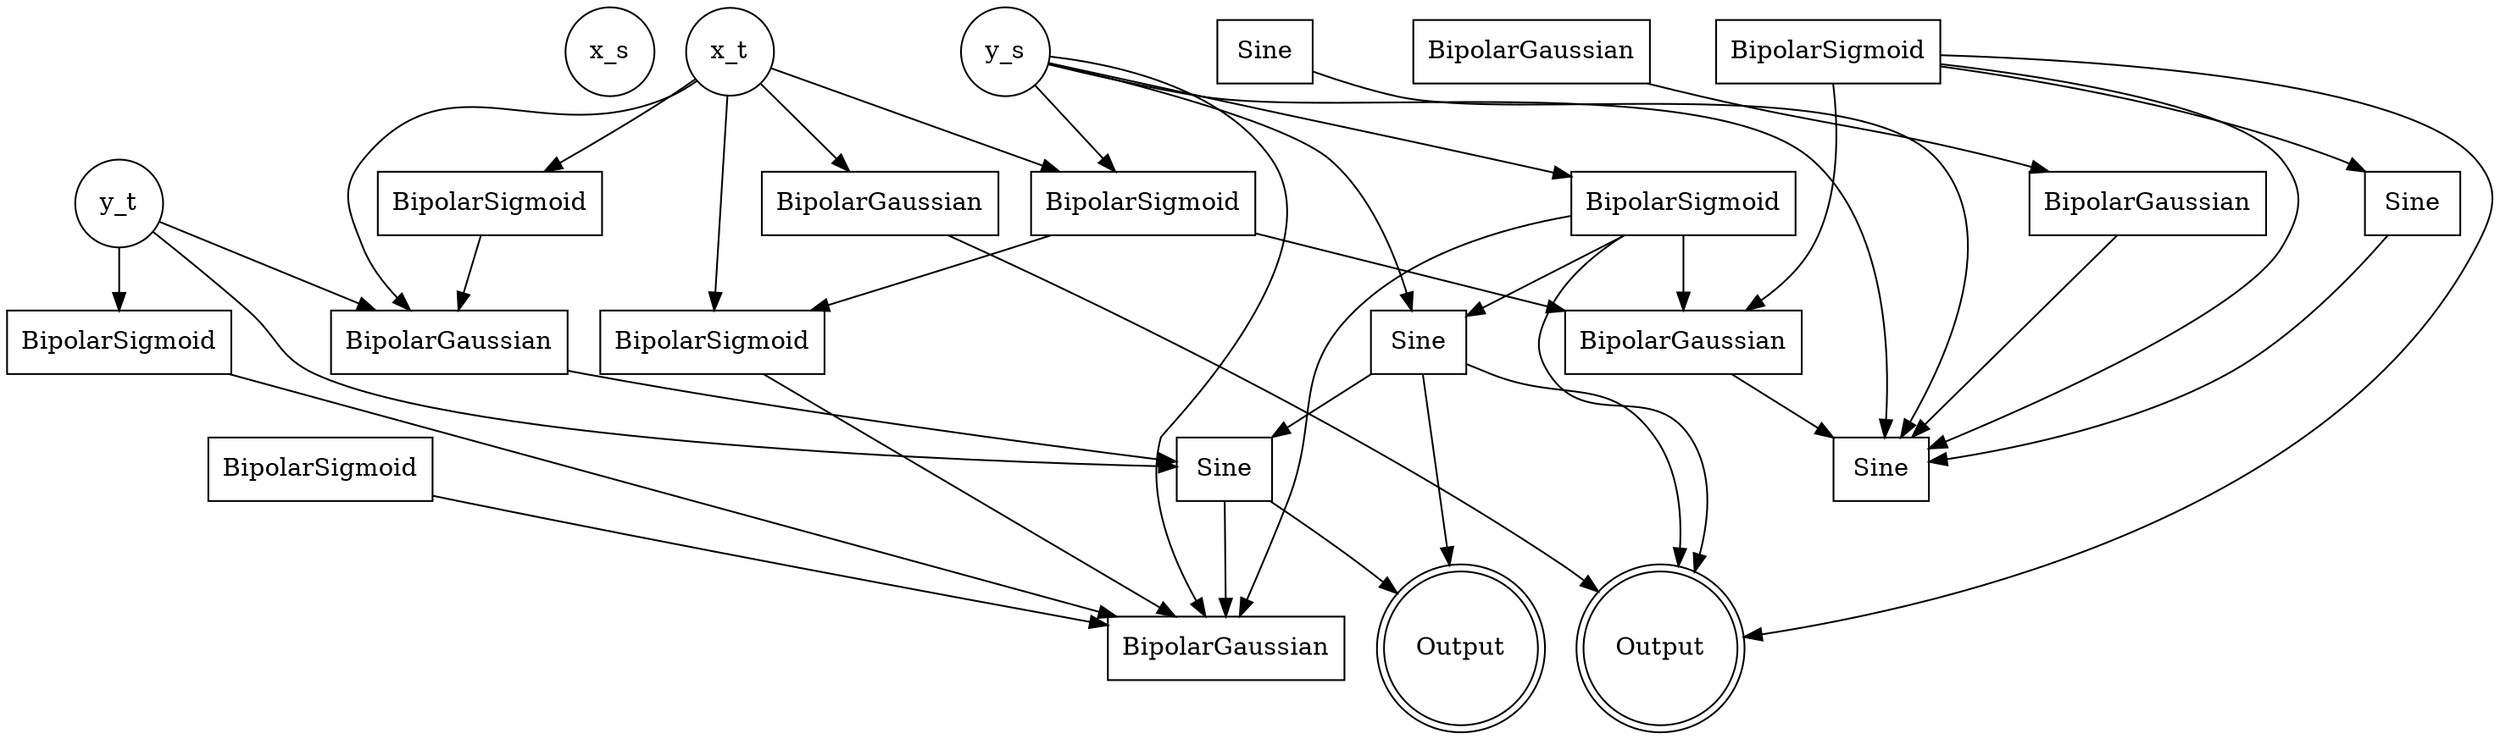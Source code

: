 digraph {
  0 [weight=0.0,shape=circle,label="x_s"];
  1 [weight=0.0,shape=circle,label="y_s"];
  2 [weight=0.0,shape=circle,label="x_t"];
  3 [weight=0.0,shape=circle,label="y_t"];
  4 [weight=0.0,shape=doublecircle,label="Output"];
  5 [weight=0.0,shape=doublecircle,label="Output"];
  6 [weight=0.0,shape=box,label="BipolarGaussian"];
  7 [weight=0.0,shape=box,label="BipolarSigmoid"];
  8 [weight=0.0,shape=box,label="Sine"];
  9 [weight=0.0,shape=box,label="BipolarSigmoid"];
  10 [weight=0.0,shape=box,label="BipolarGaussian"];
  11 [weight=0.0,shape=box,label="Sine"];
  12 [weight=0.0,shape=box,label="BipolarGaussian"];
  13 [weight=0.0,shape=box,label="Sine"];
  14 [weight=0.0,shape=box,label="BipolarSigmoid"];
  15 [weight=0.0,shape=box,label="Sine"];
  16 [weight=0.0,shape=box,label="BipolarSigmoid"];
  17 [weight=0.0,shape=box,label="BipolarGaussian"];
  18 [weight=0.0,shape=box,label="BipolarSigmoid"];
  19 [weight=0.0,shape=box,label="BipolarGaussian"];
  20 [weight=0.0,shape=box,label="Sine"];
  21 [weight=0.0,shape=box,label="BipolarGaussian"];
  22 [weight=0.0,shape=box,label="BipolarSigmoid"];
  23 [weight=0.0,shape=box,label="BipolarSigmoid"];
  1 -> 7 [weight=-2.18];
  1 -> 11 [weight=-2.66];
  1 -> 10 [weight=0.62];
  1 -> 13 [weight=-1.61];
  1 -> 16 [weight=-2.90];
  2 -> 6 [weight=1.09];
  2 -> 12 [weight=-2.65];
  2 -> 18 [weight=3.00];
  2 -> 16 [weight=2.31];
  3 -> 8 [weight=-0.40];
  3 -> 12 [weight=-0.67];
  3 -> 14 [weight=2.42];
  6 -> 4 [weight=0.12];
  7 -> 4 [weight=0.31];
  7 -> 13 [weight=0.45];
  7 -> 10 [weight=2.09];
  7 -> 17 [weight=2.19];
  8 -> 5 [weight=0.98];
  8 -> 10 [weight=2.68];
  9 -> 4 [weight=0.26];
  9 -> 11 [weight=0.10];
  9 -> 17 [weight=0.13];
  9 -> 20 [weight=-0.02];
  12 -> 8 [weight=0.33];
  13 -> 4 [weight=0.64];
  13 -> 8 [weight=-0.96];
  13 -> 5 [weight=0.81];
  14 -> 10 [weight=0.47];
  15 -> 11 [weight=-0.03];
  16 -> 18 [weight=0.97];
  17 -> 11 [weight=0.10];
  18 -> 10 [weight=0.30];
  19 -> 21 [weight=0.34];
  20 -> 11 [weight=-0.04];
  2 -> 23 [weight=-2.65];
  16 -> 17 [weight=-0.31];
  21 -> 11 [weight=0.19];
  22 -> 10 [weight=0.10];
  23 -> 12 [weight=0.10];
}
